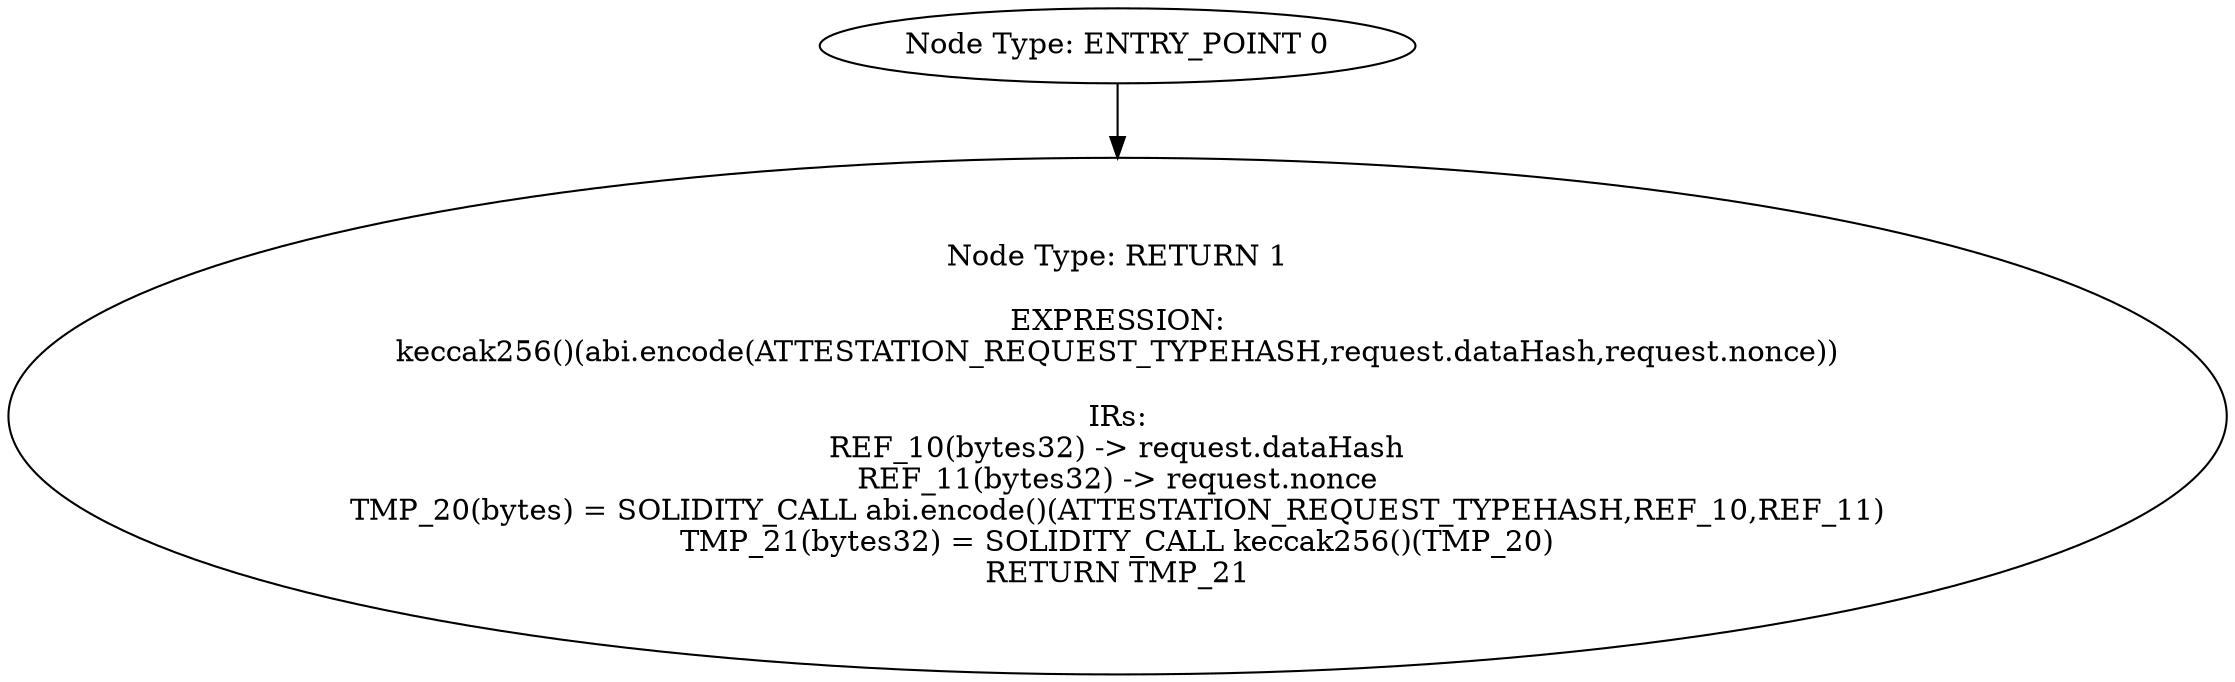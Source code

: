 digraph{
0[label="Node Type: ENTRY_POINT 0
"];
0->1;
1[label="Node Type: RETURN 1

EXPRESSION:
keccak256()(abi.encode(ATTESTATION_REQUEST_TYPEHASH,request.dataHash,request.nonce))

IRs:
REF_10(bytes32) -> request.dataHash
REF_11(bytes32) -> request.nonce
TMP_20(bytes) = SOLIDITY_CALL abi.encode()(ATTESTATION_REQUEST_TYPEHASH,REF_10,REF_11)
TMP_21(bytes32) = SOLIDITY_CALL keccak256()(TMP_20)
RETURN TMP_21"];
}
